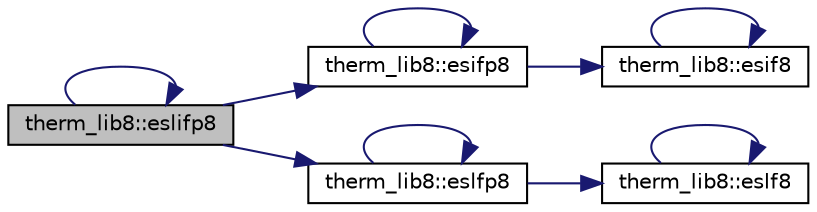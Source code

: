 digraph "therm_lib8::eslifp8"
{
 // LATEX_PDF_SIZE
  edge [fontname="Helvetica",fontsize="10",labelfontname="Helvetica",labelfontsize="10"];
  node [fontname="Helvetica",fontsize="10",shape=record];
  rankdir="LR";
  Node1 [label="therm_lib8::eslifp8",height=0.2,width=0.4,color="black", fillcolor="grey75", style="filled", fontcolor="black",tooltip=" "];
  Node1 -> Node2 [color="midnightblue",fontsize="10",style="solid",fontname="Helvetica"];
  Node2 [label="therm_lib8::esifp8",height=0.2,width=0.4,color="black", fillcolor="white", style="filled",URL="$namespacetherm__lib8.html#a73a640719683dd2b05aba5a87822aa22",tooltip=" "];
  Node2 -> Node3 [color="midnightblue",fontsize="10",style="solid",fontname="Helvetica"];
  Node3 [label="therm_lib8::esif8",height=0.2,width=0.4,color="black", fillcolor="white", style="filled",URL="$namespacetherm__lib8.html#a4c2e61543813926681cd581b4c72f0a9",tooltip=" "];
  Node3 -> Node3 [color="midnightblue",fontsize="10",style="solid",fontname="Helvetica"];
  Node2 -> Node2 [color="midnightblue",fontsize="10",style="solid",fontname="Helvetica"];
  Node1 -> Node4 [color="midnightblue",fontsize="10",style="solid",fontname="Helvetica"];
  Node4 [label="therm_lib8::eslfp8",height=0.2,width=0.4,color="black", fillcolor="white", style="filled",URL="$namespacetherm__lib8.html#a3f44aca95e1fb010823bb94ede3d19ca",tooltip=" "];
  Node4 -> Node5 [color="midnightblue",fontsize="10",style="solid",fontname="Helvetica"];
  Node5 [label="therm_lib8::eslf8",height=0.2,width=0.4,color="black", fillcolor="white", style="filled",URL="$namespacetherm__lib8.html#aa7a527bdf772238306801f7f86e6db58",tooltip=" "];
  Node5 -> Node5 [color="midnightblue",fontsize="10",style="solid",fontname="Helvetica"];
  Node4 -> Node4 [color="midnightblue",fontsize="10",style="solid",fontname="Helvetica"];
  Node1 -> Node1 [color="midnightblue",fontsize="10",style="solid",fontname="Helvetica"];
}
